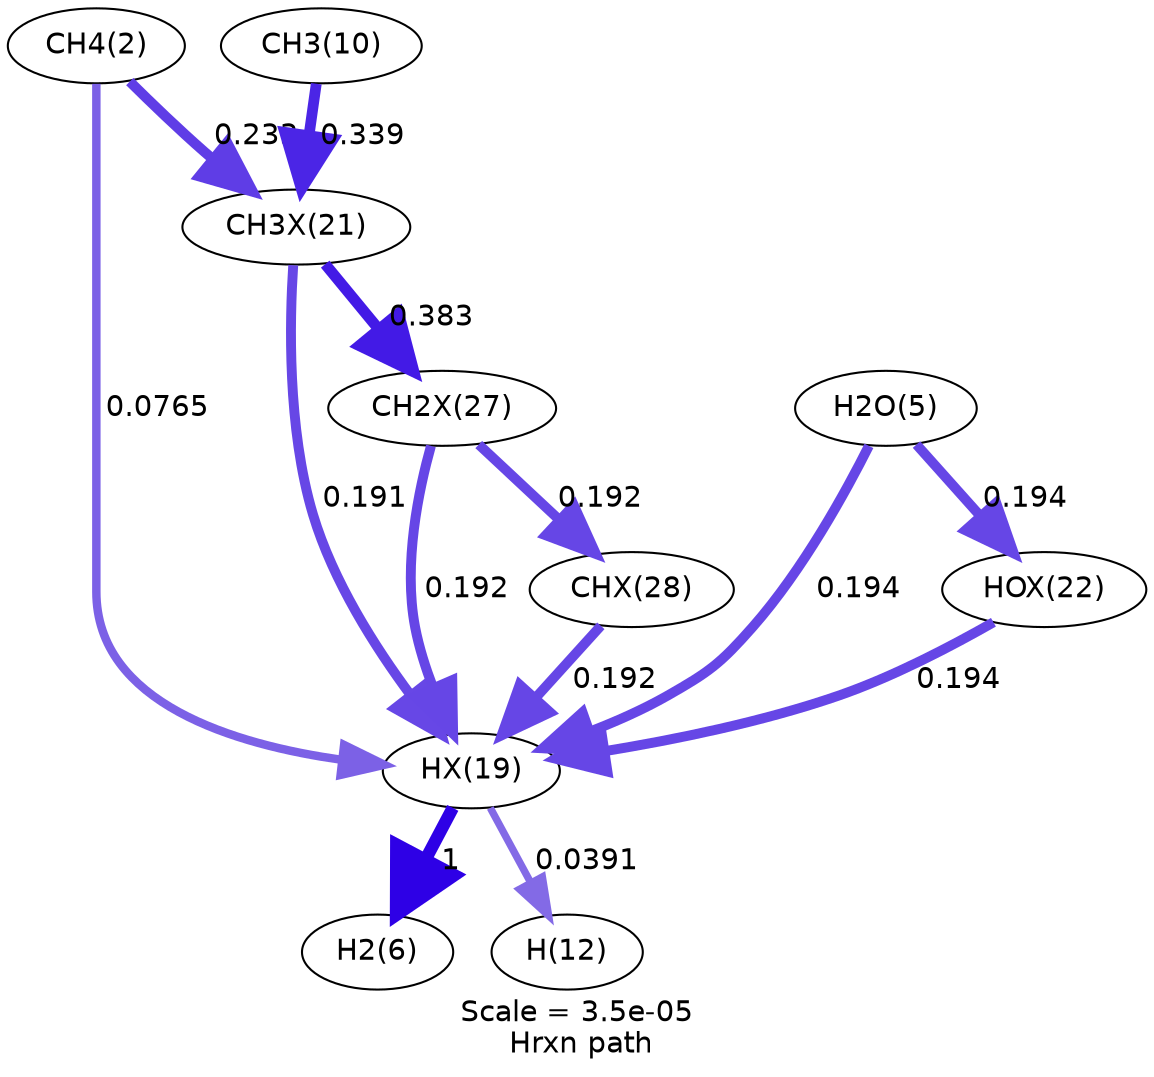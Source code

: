 digraph reaction_paths {
center=1;
s3 -> s23[fontname="Helvetica", penwidth=4.06, arrowsize=2.03, color="0.7, 0.577, 0.9"
, label=" 0.0765"];
s3 -> s25[fontname="Helvetica", penwidth=4.9, arrowsize=2.45, color="0.7, 0.733, 0.9"
, label=" 0.233"];
s23 -> s7[fontname="Helvetica", penwidth=6, arrowsize=3, color="0.7, 1.5, 0.9"
, label=" 1"];
s23 -> s13[fontname="Helvetica", penwidth=3.55, arrowsize=1.78, color="0.7, 0.539, 0.9"
, label=" 0.0391"];
s26 -> s23[fontname="Helvetica", penwidth=4.76, arrowsize=2.38, color="0.7, 0.694, 0.9"
, label=" 0.194"];
s6 -> s23[fontname="Helvetica", penwidth=4.76, arrowsize=2.38, color="0.7, 0.694, 0.9"
, label=" 0.194"];
s25 -> s23[fontname="Helvetica", penwidth=4.75, arrowsize=2.38, color="0.7, 0.691, 0.9"
, label=" 0.191"];
s31 -> s23[fontname="Helvetica", penwidth=4.75, arrowsize=2.38, color="0.7, 0.692, 0.9"
, label=" 0.192"];
s32 -> s23[fontname="Helvetica", penwidth=4.75, arrowsize=2.38, color="0.7, 0.692, 0.9"
, label=" 0.192"];
s6 -> s26[fontname="Helvetica", penwidth=4.76, arrowsize=2.38, color="0.7, 0.694, 0.9"
, label=" 0.194"];
s11 -> s25[fontname="Helvetica", penwidth=5.18, arrowsize=2.59, color="0.7, 0.839, 0.9"
, label=" 0.339"];
s25 -> s31[fontname="Helvetica", penwidth=5.28, arrowsize=2.64, color="0.7, 0.883, 0.9"
, label=" 0.383"];
s31 -> s32[fontname="Helvetica", penwidth=4.75, arrowsize=2.38, color="0.7, 0.692, 0.9"
, label=" 0.192"];
s3 [ fontname="Helvetica", label="CH4(2)"];
s6 [ fontname="Helvetica", label="H2O(5)"];
s7 [ fontname="Helvetica", label="H2(6)"];
s11 [ fontname="Helvetica", label="CH3(10)"];
s13 [ fontname="Helvetica", label="H(12)"];
s23 [ fontname="Helvetica", label="HX(19)"];
s25 [ fontname="Helvetica", label="CH3X(21)"];
s26 [ fontname="Helvetica", label="HOX(22)"];
s31 [ fontname="Helvetica", label="CH2X(27)"];
s32 [ fontname="Helvetica", label="CHX(28)"];
 label = "Scale = 3.5e-05\l Hrxn path";
 fontname = "Helvetica";
}

